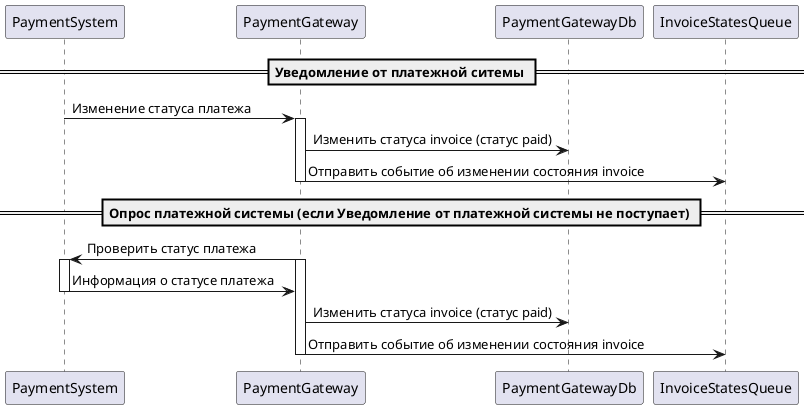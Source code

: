@startuml

== Уведомление от платежной ситемы ==
PaymentSystem -> PaymentGateway: Изменение статуса платежа
activate PaymentGateway

PaymentGateway -> PaymentGatewayDb: Изменить статуса invoice (статус paid) 

PaymentGateway -> InvoiceStatesQueue: Отправить событие об изменении состояния invoice
deactivate PaymentGateway


== Опрос платежной системы (если Уведомление от платежной системы не поступает) ==
PaymentGateway -> PaymentSystem: Проверить статус платежа
activate PaymentGateway

activate PaymentSystem
PaymentSystem -> PaymentGateway: Информация о статусе платежа
deactivate PaymentSystem

PaymentGateway -> PaymentGatewayDb: Изменить статуса invoice (статус paid) 
PaymentGateway -> InvoiceStatesQueue: Отправить событие об изменении состояния invoice
deactivate PaymentGateway

@enduml